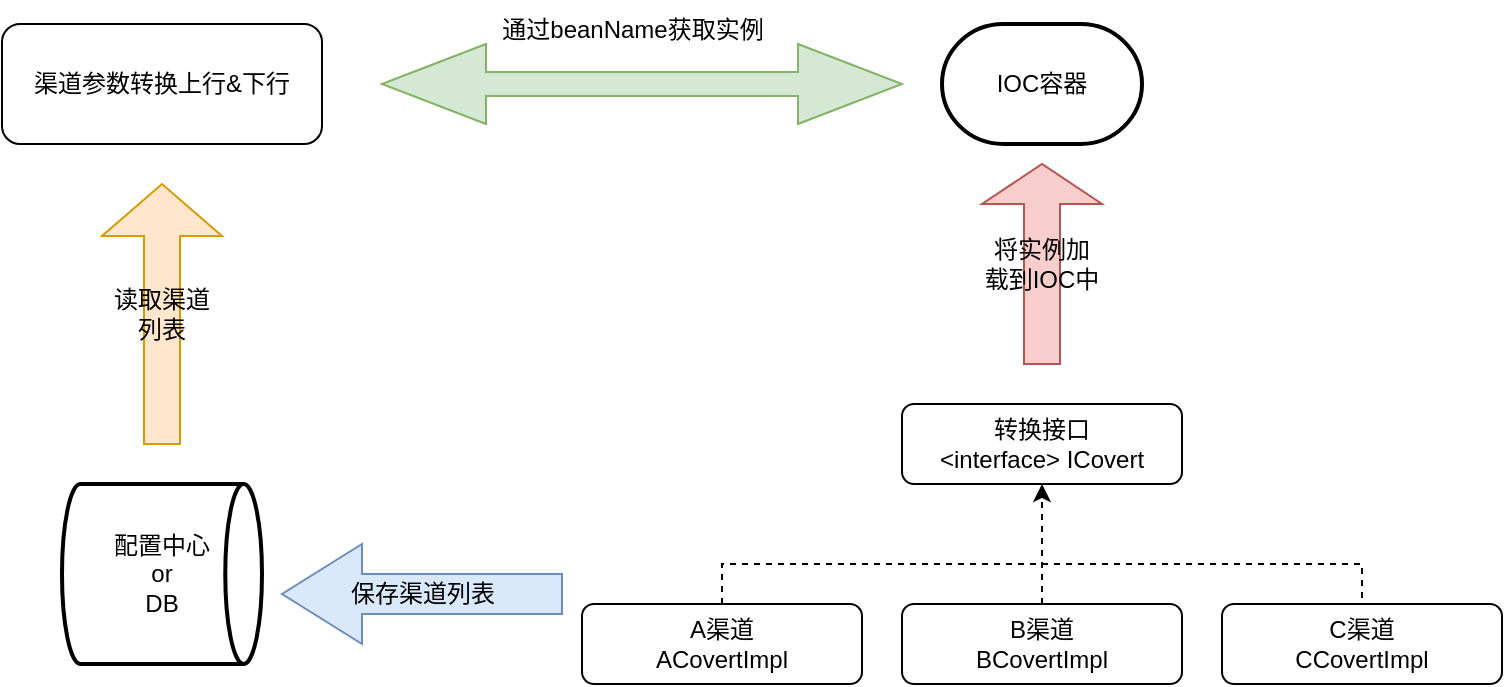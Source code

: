 <mxfile version="28.0.7">
  <diagram name="第 1 页" id="gysTyXIZiSOpMc8ooDcy">
    <mxGraphModel dx="2058" dy="1146" grid="1" gridSize="10" guides="1" tooltips="1" connect="1" arrows="1" fold="1" page="1" pageScale="1" pageWidth="827" pageHeight="1169" math="0" shadow="0">
      <root>
        <mxCell id="0" />
        <mxCell id="1" parent="0" />
        <mxCell id="0pmCfgcoOVjo5rlFliIq-1" value="IOC容器" style="strokeWidth=2;html=1;shape=mxgraph.flowchart.terminator;whiteSpace=wrap;" vertex="1" parent="1">
          <mxGeometry x="509" y="52" width="100" height="60" as="geometry" />
        </mxCell>
        <mxCell id="0pmCfgcoOVjo5rlFliIq-2" value="转换接口&lt;div&gt;&amp;lt;interface&amp;gt; ICovert&lt;/div&gt;" style="rounded=1;whiteSpace=wrap;html=1;" vertex="1" parent="1">
          <mxGeometry x="489" y="242" width="140" height="40" as="geometry" />
        </mxCell>
        <mxCell id="0pmCfgcoOVjo5rlFliIq-3" style="edgeStyle=orthogonalEdgeStyle;rounded=0;orthogonalLoop=1;jettySize=auto;html=1;exitX=0.5;exitY=0;exitDx=0;exitDy=0;entryX=0.5;entryY=0;entryDx=0;entryDy=0;endArrow=none;endFill=0;dashed=1;" edge="1" parent="1" source="0pmCfgcoOVjo5rlFliIq-4" target="0pmCfgcoOVjo5rlFliIq-7">
          <mxGeometry relative="1" as="geometry" />
        </mxCell>
        <mxCell id="0pmCfgcoOVjo5rlFliIq-4" value="A渠道&lt;div&gt;ACovertImpl&lt;/div&gt;" style="rounded=1;whiteSpace=wrap;html=1;" vertex="1" parent="1">
          <mxGeometry x="329" y="342" width="140" height="40" as="geometry" />
        </mxCell>
        <mxCell id="0pmCfgcoOVjo5rlFliIq-5" style="edgeStyle=orthogonalEdgeStyle;rounded=0;orthogonalLoop=1;jettySize=auto;html=1;entryX=0.5;entryY=1;entryDx=0;entryDy=0;dashed=1;" edge="1" parent="1" source="0pmCfgcoOVjo5rlFliIq-6" target="0pmCfgcoOVjo5rlFliIq-2">
          <mxGeometry relative="1" as="geometry" />
        </mxCell>
        <mxCell id="0pmCfgcoOVjo5rlFliIq-6" value="B渠道&lt;div&gt;BCovertImpl&lt;/div&gt;" style="rounded=1;whiteSpace=wrap;html=1;" vertex="1" parent="1">
          <mxGeometry x="489" y="342" width="140" height="40" as="geometry" />
        </mxCell>
        <mxCell id="0pmCfgcoOVjo5rlFliIq-7" value="C渠道&lt;div&gt;CCovertImpl&lt;/div&gt;" style="rounded=1;whiteSpace=wrap;html=1;" vertex="1" parent="1">
          <mxGeometry x="649" y="342" width="140" height="40" as="geometry" />
        </mxCell>
        <mxCell id="0pmCfgcoOVjo5rlFliIq-8" value="保存渠道列表" style="html=1;shadow=0;dashed=0;align=center;verticalAlign=middle;shape=mxgraph.arrows2.arrow;dy=0.6;dx=40;flipH=1;notch=0;fillColor=#dae8fc;strokeColor=#6c8ebf;" vertex="1" parent="1">
          <mxGeometry x="179" y="312" width="140" height="50" as="geometry" />
        </mxCell>
        <mxCell id="0pmCfgcoOVjo5rlFliIq-9" value="将实例加载到IOC中" style="shape=singleArrow;direction=north;whiteSpace=wrap;html=1;fillColor=#f8cecc;strokeColor=#b85450;" vertex="1" parent="1">
          <mxGeometry x="529" y="122" width="60" height="100" as="geometry" />
        </mxCell>
        <mxCell id="0pmCfgcoOVjo5rlFliIq-10" value="配置中心&lt;div&gt;or&lt;/div&gt;&lt;div&gt;DB&lt;/div&gt;" style="strokeWidth=2;html=1;shape=mxgraph.flowchart.direct_data;whiteSpace=wrap;" vertex="1" parent="1">
          <mxGeometry x="69" y="282" width="100" height="90" as="geometry" />
        </mxCell>
        <mxCell id="0pmCfgcoOVjo5rlFliIq-11" value="读取渠道列表" style="shape=singleArrow;direction=north;whiteSpace=wrap;html=1;fillColor=#ffe6cc;strokeColor=#d79b00;" vertex="1" parent="1">
          <mxGeometry x="89" y="132" width="60" height="130" as="geometry" />
        </mxCell>
        <mxCell id="0pmCfgcoOVjo5rlFliIq-12" value="渠道参数转换上行&amp;amp;下行" style="rounded=1;whiteSpace=wrap;html=1;" vertex="1" parent="1">
          <mxGeometry x="39" y="52" width="160" height="60" as="geometry" />
        </mxCell>
        <mxCell id="0pmCfgcoOVjo5rlFliIq-13" value="" style="shape=doubleArrow;whiteSpace=wrap;html=1;fillColor=#d5e8d4;strokeColor=#82b366;" vertex="1" parent="1">
          <mxGeometry x="229" y="62" width="260" height="40" as="geometry" />
        </mxCell>
        <mxCell id="0pmCfgcoOVjo5rlFliIq-14" value="通过beanName获取实例" style="text;html=1;align=center;verticalAlign=middle;resizable=0;points=[];autosize=1;strokeColor=none;fillColor=none;" vertex="1" parent="1">
          <mxGeometry x="279" y="40" width="150" height="30" as="geometry" />
        </mxCell>
      </root>
    </mxGraphModel>
  </diagram>
</mxfile>
